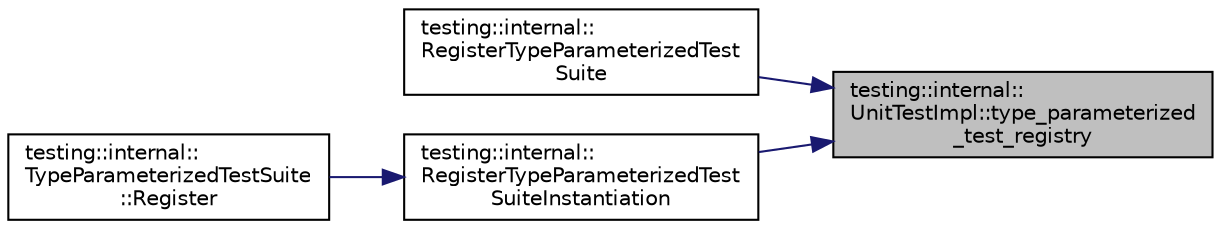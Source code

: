 digraph "testing::internal::UnitTestImpl::type_parameterized_test_registry"
{
 // LATEX_PDF_SIZE
  bgcolor="transparent";
  edge [fontname="Helvetica",fontsize="10",labelfontname="Helvetica",labelfontsize="10"];
  node [fontname="Helvetica",fontsize="10",shape=record];
  rankdir="RL";
  Node1 [label="testing::internal::\lUnitTestImpl::type_parameterized\l_test_registry",height=0.2,width=0.4,color="black", fillcolor="grey75", style="filled", fontcolor="black",tooltip=" "];
  Node1 -> Node2 [dir="back",color="midnightblue",fontsize="10",style="solid",fontname="Helvetica"];
  Node2 [label="testing::internal::\lRegisterTypeParameterizedTest\lSuite",height=0.2,width=0.4,color="black",URL="$namespacetesting_1_1internal.html#a44068e2445b653e38942227b97990345",tooltip=" "];
  Node1 -> Node3 [dir="back",color="midnightblue",fontsize="10",style="solid",fontname="Helvetica"];
  Node3 [label="testing::internal::\lRegisterTypeParameterizedTest\lSuiteInstantiation",height=0.2,width=0.4,color="black",URL="$namespacetesting_1_1internal.html#a80c3c5429435074f7efd7b56b1251f59",tooltip=" "];
  Node3 -> Node4 [dir="back",color="midnightblue",fontsize="10",style="solid",fontname="Helvetica"];
  Node4 [label="testing::internal::\lTypeParameterizedTestSuite\l::Register",height=0.2,width=0.4,color="black",URL="$classtesting_1_1internal_1_1TypeParameterizedTestSuite.html#aefe563033024f580413cceef1f4088c7",tooltip=" "];
}
